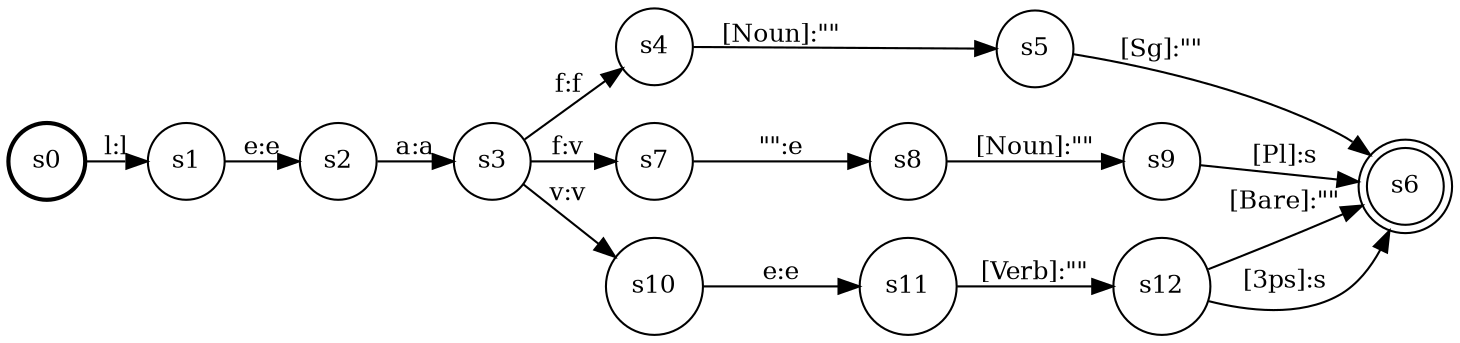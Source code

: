 digraph foo {
rankdir=LR ;
ranksep =".25" ;

/* default shape for nodes */
node [shape=circle, style=solid, fontsize=12]
edge [fontsize=12] ;

s0 -> s1 [label="l:l"] ;
s0 [style=bold] ; 
s1 -> s2 [label="e:e"] ;
s2 -> s3 [label="a:a"] ;
s3 -> s4 [label="f:f"] ;
s4 -> s5 [label="[Noun]:\"\""] ;
s5 -> s6 [label="[Sg]:\"\""] ; 
s6 [shape=doublecircle] ;

s3 -> s7 [label="f:v"] ;
s7 -> s8 [label="\"\":e"] ;
s8 -> s9 [label="[Noun]:\"\""] ;
s9 -> s6 [label="[Pl]:s"] ;

s3 -> s10 [label="v:v"] ;
s10 -> s11 [label="e:e"] ;
s11 -> s12 [label="[Verb]:\"\""] ;

s12 -> s6 [label="[Bare]:\"\""] ;
s12 -> s6 [label="[3ps]:s"] ;

}
